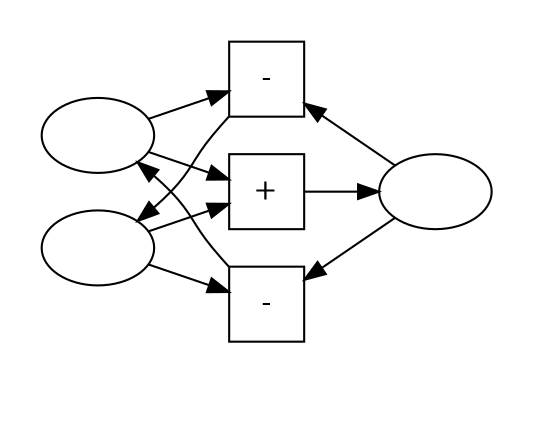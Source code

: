 digraph "bidirectional-addition" {
    graph [rankdir=LR];
    subgraph cluster_0 {
        graph [style=invis
              ,rank=min
              ,ordering=out];
        a [label=""];
        b [label=""];
    }
    subgraph cluster_1 {
        graph [style=invis
              ,rank=same
              ,ordering=out];
        min1 [label="-",shape=square];
        plus [label="+",shape=square];
        min2 [label="-",shape=square];
    }
    subgraph cluster_2 {
        graph [style=invis
              ,rank=max];
        c [label=""];
    }
    a -> plus [weight=50];
    a -> min1 [weight=50];
    b -> plus [weight=50];
    b -> min2 [weight=50];
    c -> min1;
    c -> min2;
    min1 -> b [weight=50];
    min2 -> a [weight=50];
    plus -> c [weight=50];
    a -> c [style=invis
           ,weight=0
           ,minlen=2];
    b -> c [style=invis
           ,weight=0
           ,minlen=2];
}